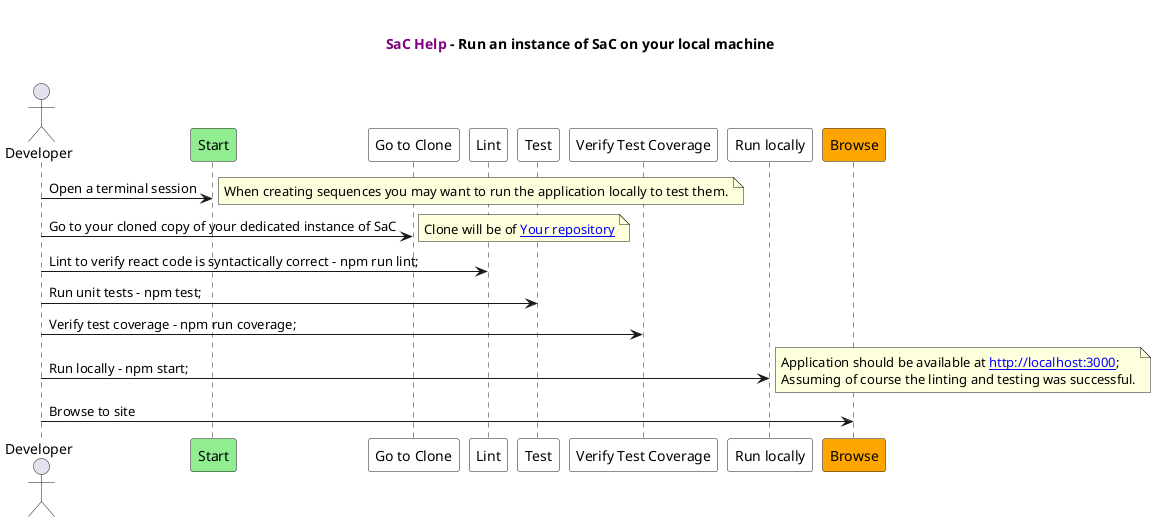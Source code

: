 @startuml

title

  <font color=purple><b>SaC Help</b></font> - Run an instance of SaC on your local machine

end title

actor Developer
participant "Start" as A #lightGreen
participant "Go to Clone" as B #white
participant "Lint" as C #white
participant "Test" as D #white
participant "Verify Test Coverage" as E #white
participant "Run locally" as F #white
participant "Browse" as G #orange

Developer -> A: Open a terminal session
note right
  When creating sequences you may want to run the application locally to test them.
end note
Developer -> B: Go to your cloned copy of your dedicated instance of SaC
note right
   Clone will be of [[https://github.com/your_organization/your_repository{Right click to open in a new window or a new tab} Your repository]]
end note
Developer -> C: Lint to verify react code is syntactically correct - npm run lint;
Developer -> D: Run unit tests - npm test;
Developer -> E: Verify test coverage - npm run coverage;
Developer -> F: Run locally - npm start;
note right
  Application should be available at [[http://localhost:3000{Right click to open the Local Instance in a new window or a new tab} http://localhost:3000]];
  Assuming of course the linting and testing was successful.
end note
Developer -> G: Browse to site

@enduml